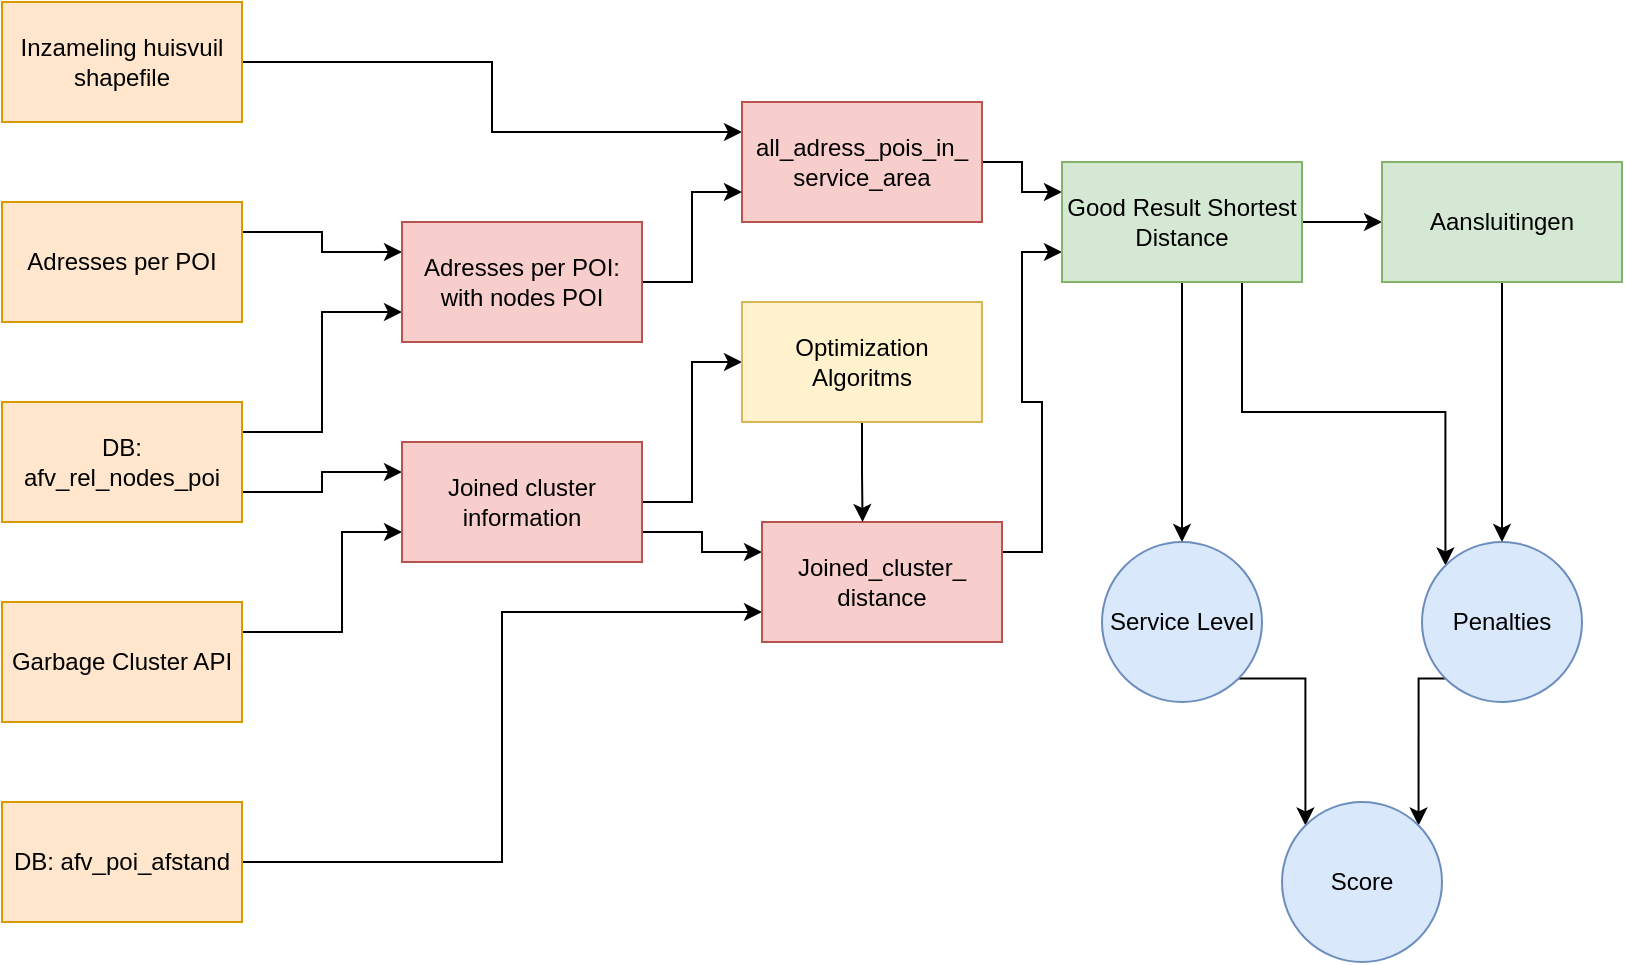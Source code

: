 <mxfile version="13.0.1" type="device"><diagram id="fKp5BEU9FXxP2d78GMHe" name="Page-1"><mxGraphModel dx="1278" dy="1731" grid="1" gridSize="10" guides="1" tooltips="1" connect="1" arrows="1" fold="1" page="1" pageScale="1" pageWidth="850" pageHeight="600" math="0" shadow="0"><root><mxCell id="0"/><mxCell id="1" parent="0"/><mxCell id="o9zzU705UVxHCgscI6UU-16" style="edgeStyle=orthogonalEdgeStyle;rounded=0;orthogonalLoop=1;jettySize=auto;html=1;exitX=1;exitY=0.25;exitDx=0;exitDy=0;entryX=0;entryY=0.75;entryDx=0;entryDy=0;" parent="1" source="o9zzU705UVxHCgscI6UU-1" target="o9zzU705UVxHCgscI6UU-14" edge="1"><mxGeometry relative="1" as="geometry"><Array as="points"><mxPoint x="190" y="-875"/><mxPoint x="190" y="-925"/></Array></mxGeometry></mxCell><mxCell id="o9zzU705UVxHCgscI6UU-1" value="Garbage Cluster API" style="rounded=0;whiteSpace=wrap;html=1;fillColor=#ffe6cc;strokeColor=#d79b00;" parent="1" vertex="1"><mxGeometry x="20" y="-890" width="120" height="60" as="geometry"/></mxCell><mxCell id="o9zzU705UVxHCgscI6UU-15" style="edgeStyle=orthogonalEdgeStyle;rounded=0;orthogonalLoop=1;jettySize=auto;html=1;exitX=1;exitY=0.75;exitDx=0;exitDy=0;entryX=0;entryY=0.25;entryDx=0;entryDy=0;" parent="1" source="o9zzU705UVxHCgscI6UU-2" target="o9zzU705UVxHCgscI6UU-14" edge="1"><mxGeometry relative="1" as="geometry"/></mxCell><mxCell id="o9zzU705UVxHCgscI6UU-45" style="edgeStyle=orthogonalEdgeStyle;rounded=0;orthogonalLoop=1;jettySize=auto;html=1;exitX=1;exitY=0.25;exitDx=0;exitDy=0;entryX=0;entryY=0.75;entryDx=0;entryDy=0;" parent="1" source="o9zzU705UVxHCgscI6UU-2" target="o9zzU705UVxHCgscI6UU-44" edge="1"><mxGeometry relative="1" as="geometry"/></mxCell><mxCell id="o9zzU705UVxHCgscI6UU-2" value="DB: afv_rel_nodes_poi" style="rounded=0;whiteSpace=wrap;html=1;fillColor=#ffe6cc;strokeColor=#d79b00;" parent="1" vertex="1"><mxGeometry x="20" y="-990" width="120" height="60" as="geometry"/></mxCell><mxCell id="o9zzU705UVxHCgscI6UU-42" style="edgeStyle=orthogonalEdgeStyle;rounded=0;orthogonalLoop=1;jettySize=auto;html=1;exitX=1;exitY=0.5;exitDx=0;exitDy=0;entryX=0;entryY=0.75;entryDx=0;entryDy=0;" parent="1" source="o9zzU705UVxHCgscI6UU-3" target="o9zzU705UVxHCgscI6UU-18" edge="1"><mxGeometry relative="1" as="geometry"/></mxCell><mxCell id="o9zzU705UVxHCgscI6UU-3" value="DB: afv_poi_afstand" style="rounded=0;whiteSpace=wrap;html=1;fillColor=#ffe6cc;strokeColor=#d79b00;" parent="1" vertex="1"><mxGeometry x="20" y="-790" width="120" height="60" as="geometry"/></mxCell><mxCell id="o9zzU705UVxHCgscI6UU-12" style="edgeStyle=orthogonalEdgeStyle;rounded=0;orthogonalLoop=1;jettySize=auto;html=1;exitX=1;exitY=0.5;exitDx=0;exitDy=0;entryX=0;entryY=0.25;entryDx=0;entryDy=0;" parent="1" source="o9zzU705UVxHCgscI6UU-4" target="o9zzU705UVxHCgscI6UU-8" edge="1"><mxGeometry relative="1" as="geometry"/></mxCell><mxCell id="o9zzU705UVxHCgscI6UU-4" value="Inzameling huisvuil shapefile" style="rounded=0;whiteSpace=wrap;html=1;fillColor=#ffe6cc;strokeColor=#d79b00;" parent="1" vertex="1"><mxGeometry x="20" y="-1190" width="120" height="60" as="geometry"/></mxCell><mxCell id="o9zzU705UVxHCgscI6UU-23" style="edgeStyle=orthogonalEdgeStyle;rounded=0;orthogonalLoop=1;jettySize=auto;html=1;entryX=0;entryY=0.25;entryDx=0;entryDy=0;" parent="1" source="o9zzU705UVxHCgscI6UU-8" target="o9zzU705UVxHCgscI6UU-21" edge="1"><mxGeometry relative="1" as="geometry"/></mxCell><mxCell id="o9zzU705UVxHCgscI6UU-8" value="all_adress_pois_in_&lt;br&gt;service_area" style="rounded=0;whiteSpace=wrap;html=1;fillColor=#f8cecc;strokeColor=#b85450;" parent="1" vertex="1"><mxGeometry x="390" y="-1140" width="120" height="60" as="geometry"/></mxCell><mxCell id="o9zzU705UVxHCgscI6UU-19" style="edgeStyle=orthogonalEdgeStyle;rounded=0;orthogonalLoop=1;jettySize=auto;html=1;exitX=1;exitY=0.75;exitDx=0;exitDy=0;entryX=0;entryY=0.25;entryDx=0;entryDy=0;" parent="1" source="o9zzU705UVxHCgscI6UU-14" target="o9zzU705UVxHCgscI6UU-18" edge="1"><mxGeometry relative="1" as="geometry"/></mxCell><mxCell id="o9zzU705UVxHCgscI6UU-41" style="edgeStyle=orthogonalEdgeStyle;rounded=0;orthogonalLoop=1;jettySize=auto;html=1;exitX=1;exitY=0.5;exitDx=0;exitDy=0;entryX=0;entryY=0.5;entryDx=0;entryDy=0;" parent="1" source="o9zzU705UVxHCgscI6UU-14" target="o9zzU705UVxHCgscI6UU-34" edge="1"><mxGeometry relative="1" as="geometry"/></mxCell><mxCell id="o9zzU705UVxHCgscI6UU-14" value="Joined cluster information" style="rounded=0;whiteSpace=wrap;html=1;fillColor=#f8cecc;strokeColor=#b85450;" parent="1" vertex="1"><mxGeometry x="220" y="-970" width="120" height="60" as="geometry"/></mxCell><mxCell id="o9zzU705UVxHCgscI6UU-22" style="edgeStyle=orthogonalEdgeStyle;rounded=0;orthogonalLoop=1;jettySize=auto;html=1;exitX=1;exitY=0.25;exitDx=0;exitDy=0;entryX=0;entryY=0.75;entryDx=0;entryDy=0;" parent="1" source="o9zzU705UVxHCgscI6UU-18" target="o9zzU705UVxHCgscI6UU-21" edge="1"><mxGeometry relative="1" as="geometry"/></mxCell><mxCell id="o9zzU705UVxHCgscI6UU-18" value="Joined_cluster_&lt;br&gt;distance" style="rounded=0;whiteSpace=wrap;html=1;fillColor=#f8cecc;strokeColor=#b85450;" parent="1" vertex="1"><mxGeometry x="400" y="-930" width="120" height="60" as="geometry"/></mxCell><mxCell id="o9zzU705UVxHCgscI6UU-25" value="" style="edgeStyle=orthogonalEdgeStyle;rounded=0;orthogonalLoop=1;jettySize=auto;html=1;" parent="1" source="o9zzU705UVxHCgscI6UU-21" target="o9zzU705UVxHCgscI6UU-24" edge="1"><mxGeometry relative="1" as="geometry"/></mxCell><mxCell id="o9zzU705UVxHCgscI6UU-28" style="edgeStyle=orthogonalEdgeStyle;rounded=0;orthogonalLoop=1;jettySize=auto;html=1;entryX=0.5;entryY=0;entryDx=0;entryDy=0;" parent="1" source="o9zzU705UVxHCgscI6UU-21" target="o9zzU705UVxHCgscI6UU-26" edge="1"><mxGeometry relative="1" as="geometry"/></mxCell><mxCell id="DolOkSpfCVzeNbVs-Ruq-1" style="edgeStyle=orthogonalEdgeStyle;rounded=0;orthogonalLoop=1;jettySize=auto;html=1;exitX=0.75;exitY=1;exitDx=0;exitDy=0;entryX=0;entryY=0;entryDx=0;entryDy=0;" edge="1" parent="1" source="o9zzU705UVxHCgscI6UU-21" target="o9zzU705UVxHCgscI6UU-27"><mxGeometry relative="1" as="geometry"/></mxCell><mxCell id="o9zzU705UVxHCgscI6UU-21" value="Good Result Shortest Distance" style="rounded=0;whiteSpace=wrap;html=1;fillColor=#d5e8d4;strokeColor=#82b366;" parent="1" vertex="1"><mxGeometry x="550" y="-1110" width="120" height="60" as="geometry"/></mxCell><mxCell id="o9zzU705UVxHCgscI6UU-29" style="edgeStyle=orthogonalEdgeStyle;rounded=0;orthogonalLoop=1;jettySize=auto;html=1;entryX=0.5;entryY=0;entryDx=0;entryDy=0;" parent="1" source="o9zzU705UVxHCgscI6UU-24" target="o9zzU705UVxHCgscI6UU-27" edge="1"><mxGeometry relative="1" as="geometry"/></mxCell><mxCell id="o9zzU705UVxHCgscI6UU-24" value="Aansluitingen" style="rounded=0;whiteSpace=wrap;html=1;fillColor=#d5e8d4;strokeColor=#82b366;" parent="1" vertex="1"><mxGeometry x="710" y="-1110" width="120" height="60" as="geometry"/></mxCell><mxCell id="o9zzU705UVxHCgscI6UU-31" style="edgeStyle=orthogonalEdgeStyle;rounded=0;orthogonalLoop=1;jettySize=auto;html=1;exitX=1;exitY=1;exitDx=0;exitDy=0;entryX=0;entryY=0;entryDx=0;entryDy=0;" parent="1" source="o9zzU705UVxHCgscI6UU-26" target="o9zzU705UVxHCgscI6UU-30" edge="1"><mxGeometry relative="1" as="geometry"/></mxCell><mxCell id="o9zzU705UVxHCgscI6UU-26" value="Service Level" style="ellipse;whiteSpace=wrap;html=1;aspect=fixed;fillColor=#dae8fc;strokeColor=#6c8ebf;" parent="1" vertex="1"><mxGeometry x="570" y="-920" width="80" height="80" as="geometry"/></mxCell><mxCell id="o9zzU705UVxHCgscI6UU-32" style="edgeStyle=orthogonalEdgeStyle;rounded=0;orthogonalLoop=1;jettySize=auto;html=1;exitX=0;exitY=1;exitDx=0;exitDy=0;entryX=1;entryY=0;entryDx=0;entryDy=0;" parent="1" source="o9zzU705UVxHCgscI6UU-27" target="o9zzU705UVxHCgscI6UU-30" edge="1"><mxGeometry relative="1" as="geometry"><mxPoint x="710" y="-800" as="targetPoint"/><Array as="points"><mxPoint x="728" y="-852"/></Array></mxGeometry></mxCell><mxCell id="o9zzU705UVxHCgscI6UU-27" value="Penalties" style="ellipse;whiteSpace=wrap;html=1;aspect=fixed;fillColor=#dae8fc;strokeColor=#6c8ebf;" parent="1" vertex="1"><mxGeometry x="730" y="-920" width="80" height="80" as="geometry"/></mxCell><mxCell id="o9zzU705UVxHCgscI6UU-30" value="Score" style="ellipse;whiteSpace=wrap;html=1;aspect=fixed;fillColor=#dae8fc;strokeColor=#6c8ebf;" parent="1" vertex="1"><mxGeometry x="660" y="-790" width="80" height="80" as="geometry"/></mxCell><mxCell id="o9zzU705UVxHCgscI6UU-40" style="edgeStyle=orthogonalEdgeStyle;rounded=0;orthogonalLoop=1;jettySize=auto;html=1;exitX=0.5;exitY=1;exitDx=0;exitDy=0;entryX=0.419;entryY=0;entryDx=0;entryDy=0;entryPerimeter=0;" parent="1" source="o9zzU705UVxHCgscI6UU-34" target="o9zzU705UVxHCgscI6UU-18" edge="1"><mxGeometry relative="1" as="geometry"/></mxCell><mxCell id="o9zzU705UVxHCgscI6UU-34" value="Optimization Algoritms" style="rounded=0;whiteSpace=wrap;html=1;fillColor=#fff2cc;strokeColor=#d6b656;" parent="1" vertex="1"><mxGeometry x="390" y="-1040" width="120" height="60" as="geometry"/></mxCell><mxCell id="o9zzU705UVxHCgscI6UU-49" style="edgeStyle=orthogonalEdgeStyle;rounded=0;orthogonalLoop=1;jettySize=auto;html=1;exitX=1;exitY=0.25;exitDx=0;exitDy=0;entryX=0;entryY=0.25;entryDx=0;entryDy=0;" parent="1" source="o9zzU705UVxHCgscI6UU-43" target="o9zzU705UVxHCgscI6UU-44" edge="1"><mxGeometry relative="1" as="geometry"/></mxCell><mxCell id="o9zzU705UVxHCgscI6UU-43" value="Adresses per POI" style="rounded=0;whiteSpace=wrap;html=1;fillColor=#ffe6cc;strokeColor=#d79b00;" parent="1" vertex="1"><mxGeometry x="20" y="-1090" width="120" height="60" as="geometry"/></mxCell><mxCell id="o9zzU705UVxHCgscI6UU-50" style="edgeStyle=orthogonalEdgeStyle;rounded=0;orthogonalLoop=1;jettySize=auto;html=1;exitX=1;exitY=0.5;exitDx=0;exitDy=0;entryX=0;entryY=0.75;entryDx=0;entryDy=0;" parent="1" source="o9zzU705UVxHCgscI6UU-44" target="o9zzU705UVxHCgscI6UU-8" edge="1"><mxGeometry relative="1" as="geometry"/></mxCell><mxCell id="o9zzU705UVxHCgscI6UU-44" value="Adresses per POI: with nodes POI" style="rounded=0;whiteSpace=wrap;html=1;fillColor=#f8cecc;strokeColor=#b85450;" parent="1" vertex="1"><mxGeometry x="220" y="-1080" width="120" height="60" as="geometry"/></mxCell></root></mxGraphModel></diagram></mxfile>